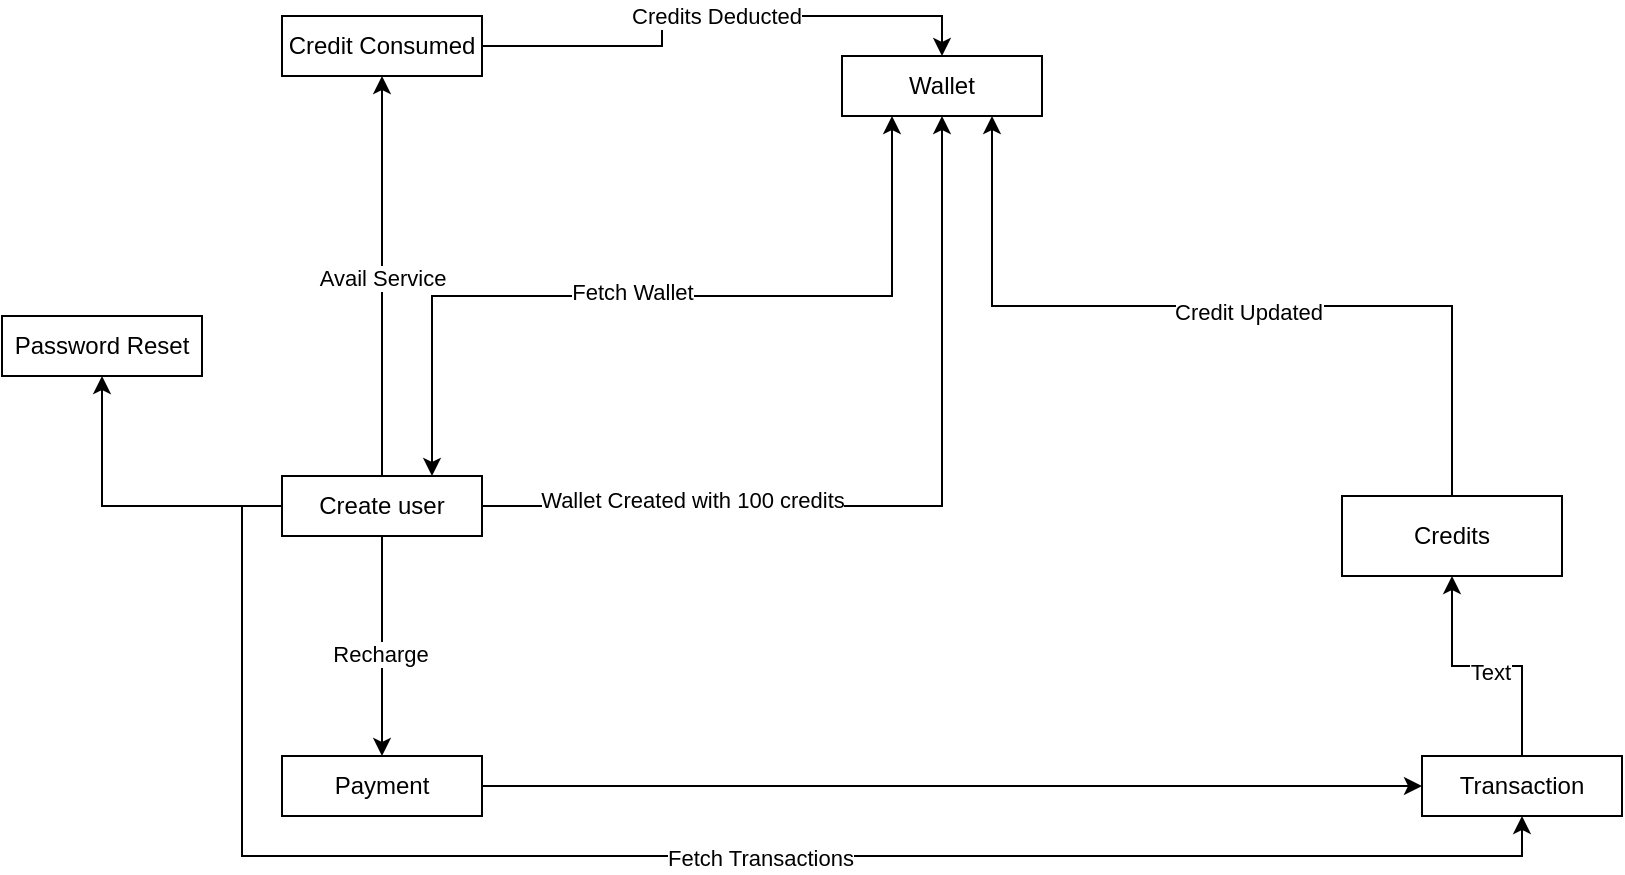 <mxfile version="24.4.0" type="device">
  <diagram name="Page-1" id="X9bI-dvImUjHBZSr0Z4s">
    <mxGraphModel dx="1050" dy="522" grid="1" gridSize="10" guides="1" tooltips="1" connect="1" arrows="1" fold="1" page="1" pageScale="1" pageWidth="850" pageHeight="1100" math="0" shadow="0">
      <root>
        <mxCell id="0" />
        <mxCell id="1" parent="0" />
        <mxCell id="CJUf-bv7U8vcasMR8TL3-3" value="" style="edgeStyle=orthogonalEdgeStyle;rounded=0;orthogonalLoop=1;jettySize=auto;html=1;" edge="1" parent="1" source="CJUf-bv7U8vcasMR8TL3-1" target="CJUf-bv7U8vcasMR8TL3-2">
          <mxGeometry relative="1" as="geometry" />
        </mxCell>
        <mxCell id="CJUf-bv7U8vcasMR8TL3-22" value="Wallet Created with 100 credits" style="edgeLabel;html=1;align=center;verticalAlign=middle;resizable=0;points=[];" vertex="1" connectable="0" parent="CJUf-bv7U8vcasMR8TL3-3">
          <mxGeometry x="-0.505" y="3" relative="1" as="geometry">
            <mxPoint as="offset" />
          </mxGeometry>
        </mxCell>
        <mxCell id="CJUf-bv7U8vcasMR8TL3-6" value="" style="edgeStyle=orthogonalEdgeStyle;rounded=0;orthogonalLoop=1;jettySize=auto;html=1;" edge="1" parent="1" source="CJUf-bv7U8vcasMR8TL3-1" target="CJUf-bv7U8vcasMR8TL3-5">
          <mxGeometry relative="1" as="geometry" />
        </mxCell>
        <mxCell id="CJUf-bv7U8vcasMR8TL3-13" value="Recharge" style="edgeLabel;html=1;align=center;verticalAlign=middle;resizable=0;points=[];" vertex="1" connectable="0" parent="CJUf-bv7U8vcasMR8TL3-6">
          <mxGeometry x="0.07" y="-1" relative="1" as="geometry">
            <mxPoint as="offset" />
          </mxGeometry>
        </mxCell>
        <mxCell id="CJUf-bv7U8vcasMR8TL3-15" value="" style="edgeStyle=orthogonalEdgeStyle;rounded=0;orthogonalLoop=1;jettySize=auto;html=1;" edge="1" parent="1" source="CJUf-bv7U8vcasMR8TL3-1" target="CJUf-bv7U8vcasMR8TL3-14">
          <mxGeometry relative="1" as="geometry" />
        </mxCell>
        <mxCell id="CJUf-bv7U8vcasMR8TL3-16" value="Avail Service" style="edgeLabel;html=1;align=center;verticalAlign=middle;resizable=0;points=[];" vertex="1" connectable="0" parent="CJUf-bv7U8vcasMR8TL3-15">
          <mxGeometry x="-0.005" relative="1" as="geometry">
            <mxPoint as="offset" />
          </mxGeometry>
        </mxCell>
        <mxCell id="CJUf-bv7U8vcasMR8TL3-20" style="edgeStyle=orthogonalEdgeStyle;rounded=0;orthogonalLoop=1;jettySize=auto;html=1;exitX=0;exitY=0.5;exitDx=0;exitDy=0;entryX=0.5;entryY=1;entryDx=0;entryDy=0;" edge="1" parent="1" source="CJUf-bv7U8vcasMR8TL3-1" target="CJUf-bv7U8vcasMR8TL3-7">
          <mxGeometry relative="1" as="geometry" />
        </mxCell>
        <mxCell id="CJUf-bv7U8vcasMR8TL3-21" value="Fetch Transactions" style="edgeLabel;html=1;align=center;verticalAlign=middle;resizable=0;points=[];" vertex="1" connectable="0" parent="CJUf-bv7U8vcasMR8TL3-20">
          <mxGeometry x="0.061" y="-1" relative="1" as="geometry">
            <mxPoint as="offset" />
          </mxGeometry>
        </mxCell>
        <mxCell id="CJUf-bv7U8vcasMR8TL3-29" value="" style="edgeStyle=orthogonalEdgeStyle;rounded=0;orthogonalLoop=1;jettySize=auto;html=1;" edge="1" parent="1" source="CJUf-bv7U8vcasMR8TL3-1" target="CJUf-bv7U8vcasMR8TL3-28">
          <mxGeometry relative="1" as="geometry" />
        </mxCell>
        <mxCell id="CJUf-bv7U8vcasMR8TL3-1" value="Create user" style="rounded=0;whiteSpace=wrap;html=1;" vertex="1" parent="1">
          <mxGeometry x="170" y="340" width="100" height="30" as="geometry" />
        </mxCell>
        <mxCell id="CJUf-bv7U8vcasMR8TL3-23" style="edgeStyle=orthogonalEdgeStyle;rounded=0;orthogonalLoop=1;jettySize=auto;html=1;exitX=0.25;exitY=1;exitDx=0;exitDy=0;entryX=0.75;entryY=0;entryDx=0;entryDy=0;strokeColor=default;startArrow=classic;startFill=1;" edge="1" parent="1" source="CJUf-bv7U8vcasMR8TL3-2" target="CJUf-bv7U8vcasMR8TL3-1">
          <mxGeometry relative="1" as="geometry" />
        </mxCell>
        <mxCell id="CJUf-bv7U8vcasMR8TL3-25" value="Fetch Wallet" style="edgeLabel;html=1;align=center;verticalAlign=middle;resizable=0;points=[];" vertex="1" connectable="0" parent="CJUf-bv7U8vcasMR8TL3-23">
          <mxGeometry x="0.073" y="-2" relative="1" as="geometry">
            <mxPoint as="offset" />
          </mxGeometry>
        </mxCell>
        <mxCell id="CJUf-bv7U8vcasMR8TL3-2" value="Wallet" style="rounded=0;whiteSpace=wrap;html=1;" vertex="1" parent="1">
          <mxGeometry x="450" y="130" width="100" height="30" as="geometry" />
        </mxCell>
        <mxCell id="CJUf-bv7U8vcasMR8TL3-8" value="" style="edgeStyle=orthogonalEdgeStyle;rounded=0;orthogonalLoop=1;jettySize=auto;html=1;" edge="1" parent="1" source="CJUf-bv7U8vcasMR8TL3-5" target="CJUf-bv7U8vcasMR8TL3-7">
          <mxGeometry relative="1" as="geometry" />
        </mxCell>
        <mxCell id="CJUf-bv7U8vcasMR8TL3-5" value="Payment" style="rounded=0;whiteSpace=wrap;html=1;" vertex="1" parent="1">
          <mxGeometry x="170" y="480" width="100" height="30" as="geometry" />
        </mxCell>
        <mxCell id="CJUf-bv7U8vcasMR8TL3-11" style="edgeStyle=orthogonalEdgeStyle;rounded=0;orthogonalLoop=1;jettySize=auto;html=1;entryX=0.75;entryY=1;entryDx=0;entryDy=0;exitX=0.5;exitY=0;exitDx=0;exitDy=0;" edge="1" parent="1" source="CJUf-bv7U8vcasMR8TL3-31" target="CJUf-bv7U8vcasMR8TL3-2">
          <mxGeometry relative="1" as="geometry">
            <mxPoint x="690" y="370" as="sourcePoint" />
          </mxGeometry>
        </mxCell>
        <mxCell id="CJUf-bv7U8vcasMR8TL3-30" value="Credit Updated" style="edgeLabel;html=1;align=center;verticalAlign=middle;resizable=0;points=[];" vertex="1" connectable="0" parent="CJUf-bv7U8vcasMR8TL3-11">
          <mxGeometry x="-0.059" y="3" relative="1" as="geometry">
            <mxPoint as="offset" />
          </mxGeometry>
        </mxCell>
        <mxCell id="CJUf-bv7U8vcasMR8TL3-32" style="edgeStyle=orthogonalEdgeStyle;rounded=0;orthogonalLoop=1;jettySize=auto;html=1;exitX=0.5;exitY=0;exitDx=0;exitDy=0;entryX=0.5;entryY=1;entryDx=0;entryDy=0;" edge="1" parent="1" source="CJUf-bv7U8vcasMR8TL3-7" target="CJUf-bv7U8vcasMR8TL3-31">
          <mxGeometry relative="1" as="geometry" />
        </mxCell>
        <mxCell id="CJUf-bv7U8vcasMR8TL3-34" value="Text" style="edgeLabel;html=1;align=center;verticalAlign=middle;resizable=0;points=[];" vertex="1" connectable="0" parent="CJUf-bv7U8vcasMR8TL3-32">
          <mxGeometry x="-0.018" y="3" relative="1" as="geometry">
            <mxPoint as="offset" />
          </mxGeometry>
        </mxCell>
        <mxCell id="CJUf-bv7U8vcasMR8TL3-7" value="Transaction" style="rounded=0;whiteSpace=wrap;html=1;" vertex="1" parent="1">
          <mxGeometry x="740" y="480" width="100" height="30" as="geometry" />
        </mxCell>
        <mxCell id="CJUf-bv7U8vcasMR8TL3-17" style="edgeStyle=orthogonalEdgeStyle;rounded=0;orthogonalLoop=1;jettySize=auto;html=1;exitX=1;exitY=0.5;exitDx=0;exitDy=0;entryX=0.5;entryY=0;entryDx=0;entryDy=0;" edge="1" parent="1" source="CJUf-bv7U8vcasMR8TL3-14" target="CJUf-bv7U8vcasMR8TL3-2">
          <mxGeometry relative="1" as="geometry" />
        </mxCell>
        <mxCell id="CJUf-bv7U8vcasMR8TL3-18" value="Credits Deducted" style="edgeLabel;html=1;align=center;verticalAlign=middle;resizable=0;points=[];" vertex="1" connectable="0" parent="CJUf-bv7U8vcasMR8TL3-17">
          <mxGeometry x="-0.005" relative="1" as="geometry">
            <mxPoint as="offset" />
          </mxGeometry>
        </mxCell>
        <mxCell id="CJUf-bv7U8vcasMR8TL3-14" value="Credit Consumed" style="rounded=0;whiteSpace=wrap;html=1;" vertex="1" parent="1">
          <mxGeometry x="170" y="110" width="100" height="30" as="geometry" />
        </mxCell>
        <mxCell id="CJUf-bv7U8vcasMR8TL3-28" value="Password Reset" style="rounded=0;whiteSpace=wrap;html=1;" vertex="1" parent="1">
          <mxGeometry x="30" y="260" width="100" height="30" as="geometry" />
        </mxCell>
        <mxCell id="CJUf-bv7U8vcasMR8TL3-31" value="Credits" style="rounded=0;whiteSpace=wrap;html=1;" vertex="1" parent="1">
          <mxGeometry x="700" y="350" width="110" height="40" as="geometry" />
        </mxCell>
      </root>
    </mxGraphModel>
  </diagram>
</mxfile>

